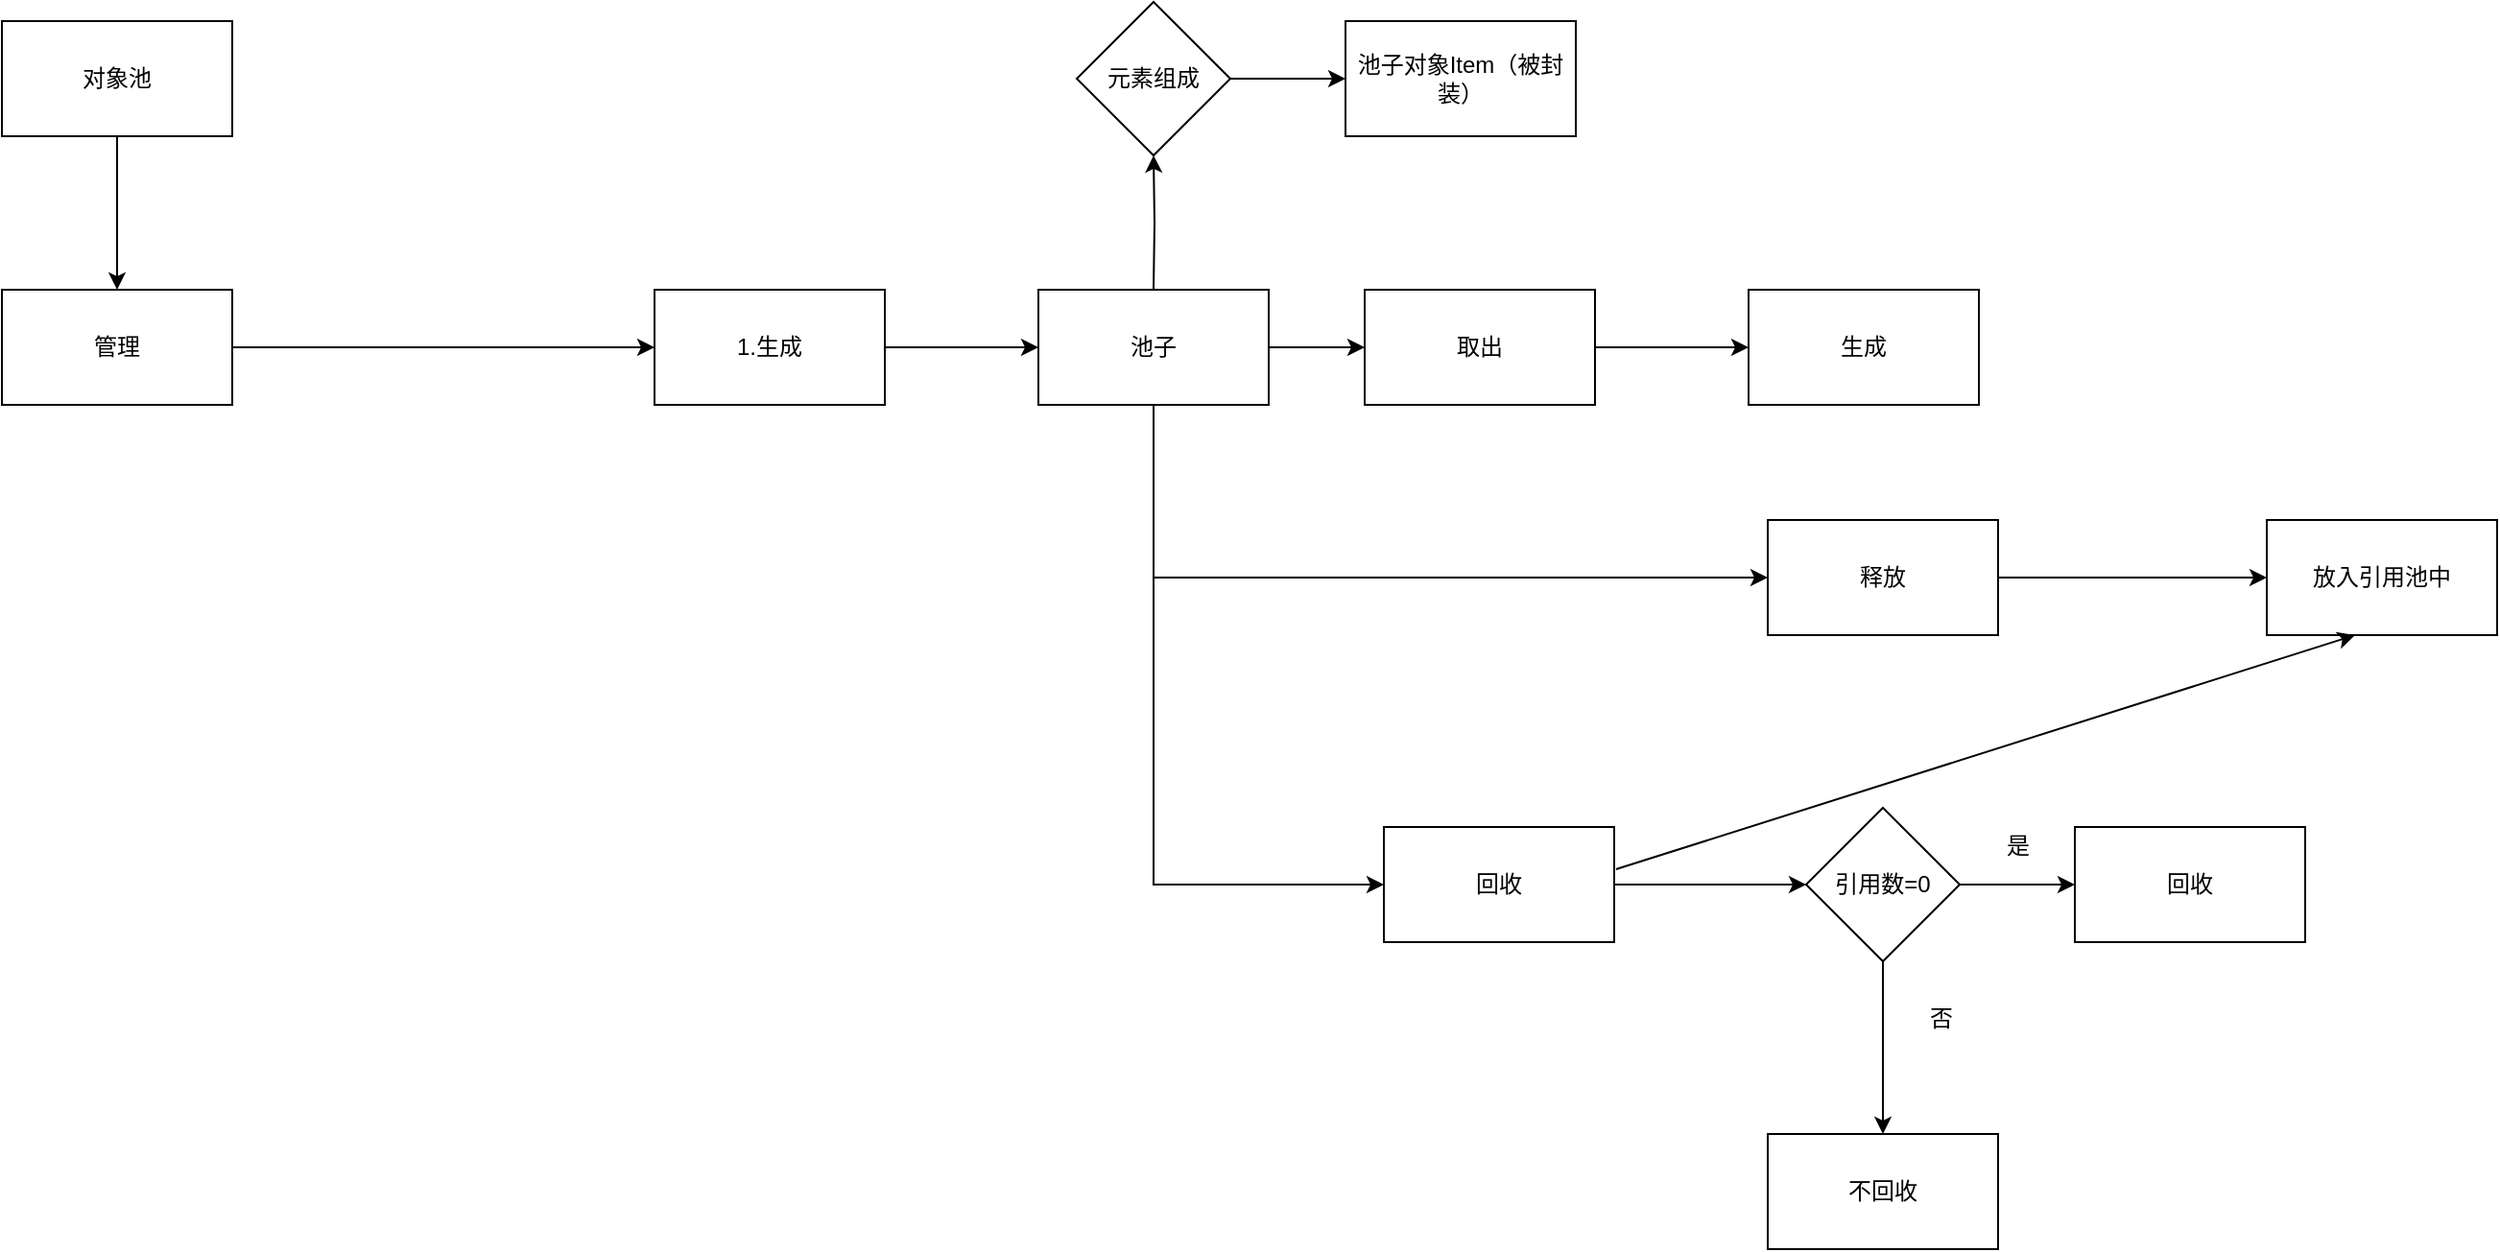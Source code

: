 <mxfile version="19.0.3" type="github">
  <diagram id="ZGKUrq4hD0NuAZbzeU3i" name="Page-1">
    <mxGraphModel dx="1422" dy="794" grid="1" gridSize="10" guides="1" tooltips="1" connect="1" arrows="1" fold="1" page="1" pageScale="1" pageWidth="827" pageHeight="1169" math="0" shadow="0">
      <root>
        <mxCell id="0" />
        <mxCell id="1" parent="0" />
        <mxCell id="8ifyzaVZ6uN9mZMzue3X-3" value="" style="edgeStyle=orthogonalEdgeStyle;rounded=0;orthogonalLoop=1;jettySize=auto;html=1;" edge="1" parent="1" source="8ifyzaVZ6uN9mZMzue3X-1" target="8ifyzaVZ6uN9mZMzue3X-2">
          <mxGeometry relative="1" as="geometry" />
        </mxCell>
        <mxCell id="8ifyzaVZ6uN9mZMzue3X-1" value="对象池" style="rounded=0;whiteSpace=wrap;html=1;" vertex="1" parent="1">
          <mxGeometry x="290" y="200" width="120" height="60" as="geometry" />
        </mxCell>
        <mxCell id="8ifyzaVZ6uN9mZMzue3X-5" value="" style="edgeStyle=orthogonalEdgeStyle;rounded=0;orthogonalLoop=1;jettySize=auto;html=1;" edge="1" parent="1" source="8ifyzaVZ6uN9mZMzue3X-2" target="8ifyzaVZ6uN9mZMzue3X-4">
          <mxGeometry relative="1" as="geometry" />
        </mxCell>
        <mxCell id="8ifyzaVZ6uN9mZMzue3X-2" value="管理" style="rounded=0;whiteSpace=wrap;html=1;" vertex="1" parent="1">
          <mxGeometry x="290" y="340" width="120" height="60" as="geometry" />
        </mxCell>
        <mxCell id="8ifyzaVZ6uN9mZMzue3X-27" value="" style="group" vertex="1" connectable="0" parent="1">
          <mxGeometry x="630" y="190" width="960" height="490" as="geometry" />
        </mxCell>
        <mxCell id="8ifyzaVZ6uN9mZMzue3X-7" value="" style="edgeStyle=orthogonalEdgeStyle;rounded=0;orthogonalLoop=1;jettySize=auto;html=1;" edge="1" parent="8ifyzaVZ6uN9mZMzue3X-27" target="8ifyzaVZ6uN9mZMzue3X-6">
          <mxGeometry relative="1" as="geometry">
            <mxPoint x="260" y="220" as="sourcePoint" />
            <Array as="points">
              <mxPoint x="260" y="460" />
            </Array>
          </mxGeometry>
        </mxCell>
        <mxCell id="8ifyzaVZ6uN9mZMzue3X-24" value="" style="edgeStyle=orthogonalEdgeStyle;rounded=0;orthogonalLoop=1;jettySize=auto;html=1;" edge="1" parent="8ifyzaVZ6uN9mZMzue3X-27" target="8ifyzaVZ6uN9mZMzue3X-23">
          <mxGeometry relative="1" as="geometry">
            <mxPoint x="260" y="150" as="sourcePoint" />
          </mxGeometry>
        </mxCell>
        <mxCell id="8ifyzaVZ6uN9mZMzue3X-4" value="1.生成" style="whiteSpace=wrap;html=1;rounded=0;" vertex="1" parent="8ifyzaVZ6uN9mZMzue3X-27">
          <mxGeometry y="150" width="120" height="60" as="geometry" />
        </mxCell>
        <mxCell id="8ifyzaVZ6uN9mZMzue3X-6" value="回收" style="whiteSpace=wrap;html=1;rounded=0;" vertex="1" parent="8ifyzaVZ6uN9mZMzue3X-27">
          <mxGeometry x="380" y="430" width="120" height="60" as="geometry" />
        </mxCell>
        <mxCell id="8ifyzaVZ6uN9mZMzue3X-8" value="释放" style="whiteSpace=wrap;html=1;rounded=0;" vertex="1" parent="8ifyzaVZ6uN9mZMzue3X-27">
          <mxGeometry x="580" y="270" width="120" height="60" as="geometry" />
        </mxCell>
        <mxCell id="8ifyzaVZ6uN9mZMzue3X-10" value="放入引用池中" style="whiteSpace=wrap;html=1;rounded=0;" vertex="1" parent="8ifyzaVZ6uN9mZMzue3X-27">
          <mxGeometry x="840" y="270" width="120" height="60" as="geometry" />
        </mxCell>
        <mxCell id="8ifyzaVZ6uN9mZMzue3X-11" value="" style="edgeStyle=orthogonalEdgeStyle;rounded=0;orthogonalLoop=1;jettySize=auto;html=1;" edge="1" parent="8ifyzaVZ6uN9mZMzue3X-27" source="8ifyzaVZ6uN9mZMzue3X-8" target="8ifyzaVZ6uN9mZMzue3X-10">
          <mxGeometry relative="1" as="geometry" />
        </mxCell>
        <mxCell id="8ifyzaVZ6uN9mZMzue3X-12" value="池子" style="whiteSpace=wrap;html=1;rounded=0;" vertex="1" parent="8ifyzaVZ6uN9mZMzue3X-27">
          <mxGeometry x="200" y="150" width="120" height="60" as="geometry" />
        </mxCell>
        <mxCell id="8ifyzaVZ6uN9mZMzue3X-13" value="" style="edgeStyle=orthogonalEdgeStyle;rounded=0;orthogonalLoop=1;jettySize=auto;html=1;" edge="1" parent="8ifyzaVZ6uN9mZMzue3X-27" source="8ifyzaVZ6uN9mZMzue3X-4" target="8ifyzaVZ6uN9mZMzue3X-12">
          <mxGeometry relative="1" as="geometry" />
        </mxCell>
        <mxCell id="8ifyzaVZ6uN9mZMzue3X-9" value="" style="edgeStyle=orthogonalEdgeStyle;rounded=0;orthogonalLoop=1;jettySize=auto;html=1;exitX=0.5;exitY=1;exitDx=0;exitDy=0;" edge="1" parent="8ifyzaVZ6uN9mZMzue3X-27" source="8ifyzaVZ6uN9mZMzue3X-12" target="8ifyzaVZ6uN9mZMzue3X-8">
          <mxGeometry relative="1" as="geometry">
            <mxPoint x="260" y="300" as="sourcePoint" />
            <Array as="points">
              <mxPoint x="260" y="300" />
            </Array>
          </mxGeometry>
        </mxCell>
        <mxCell id="8ifyzaVZ6uN9mZMzue3X-14" value="取出" style="whiteSpace=wrap;html=1;rounded=0;" vertex="1" parent="8ifyzaVZ6uN9mZMzue3X-27">
          <mxGeometry x="370" y="150" width="120" height="60" as="geometry" />
        </mxCell>
        <mxCell id="8ifyzaVZ6uN9mZMzue3X-15" value="" style="edgeStyle=orthogonalEdgeStyle;rounded=0;orthogonalLoop=1;jettySize=auto;html=1;" edge="1" parent="8ifyzaVZ6uN9mZMzue3X-27" source="8ifyzaVZ6uN9mZMzue3X-12" target="8ifyzaVZ6uN9mZMzue3X-14">
          <mxGeometry relative="1" as="geometry" />
        </mxCell>
        <mxCell id="8ifyzaVZ6uN9mZMzue3X-16" value="生成" style="whiteSpace=wrap;html=1;rounded=0;" vertex="1" parent="8ifyzaVZ6uN9mZMzue3X-27">
          <mxGeometry x="570" y="150" width="120" height="60" as="geometry" />
        </mxCell>
        <mxCell id="8ifyzaVZ6uN9mZMzue3X-20" value="" style="endArrow=classic;html=1;rounded=0;exitX=1.008;exitY=0.367;exitDx=0;exitDy=0;exitPerimeter=0;entryX=0.383;entryY=1;entryDx=0;entryDy=0;entryPerimeter=0;" edge="1" parent="8ifyzaVZ6uN9mZMzue3X-27" source="8ifyzaVZ6uN9mZMzue3X-6" target="8ifyzaVZ6uN9mZMzue3X-10">
          <mxGeometry width="50" height="50" relative="1" as="geometry">
            <mxPoint x="340" y="350" as="sourcePoint" />
            <mxPoint x="390" y="300" as="targetPoint" />
          </mxGeometry>
        </mxCell>
        <mxCell id="8ifyzaVZ6uN9mZMzue3X-23" value="元素组成" style="rhombus;whiteSpace=wrap;html=1;rounded=0;" vertex="1" parent="8ifyzaVZ6uN9mZMzue3X-27">
          <mxGeometry x="220" width="80" height="80" as="geometry" />
        </mxCell>
        <mxCell id="8ifyzaVZ6uN9mZMzue3X-25" value="池子对象Item（被封装）" style="whiteSpace=wrap;html=1;rounded=0;" vertex="1" parent="8ifyzaVZ6uN9mZMzue3X-27">
          <mxGeometry x="360" y="10" width="120" height="60" as="geometry" />
        </mxCell>
        <mxCell id="8ifyzaVZ6uN9mZMzue3X-26" value="" style="edgeStyle=orthogonalEdgeStyle;rounded=0;orthogonalLoop=1;jettySize=auto;html=1;" edge="1" parent="8ifyzaVZ6uN9mZMzue3X-27" source="8ifyzaVZ6uN9mZMzue3X-23" target="8ifyzaVZ6uN9mZMzue3X-25">
          <mxGeometry relative="1" as="geometry" />
        </mxCell>
        <mxCell id="8ifyzaVZ6uN9mZMzue3X-28" value="" style="endArrow=classic;html=1;rounded=0;entryX=0;entryY=0.5;entryDx=0;entryDy=0;" edge="1" parent="8ifyzaVZ6uN9mZMzue3X-27" target="8ifyzaVZ6uN9mZMzue3X-16">
          <mxGeometry width="50" height="50" relative="1" as="geometry">
            <mxPoint x="490" y="180" as="sourcePoint" />
            <mxPoint x="540" y="140" as="targetPoint" />
            <Array as="points">
              <mxPoint x="520" y="180" />
            </Array>
          </mxGeometry>
        </mxCell>
        <mxCell id="8ifyzaVZ6uN9mZMzue3X-32" value="" style="edgeStyle=orthogonalEdgeStyle;rounded=0;orthogonalLoop=1;jettySize=auto;html=1;" edge="1" parent="1" source="8ifyzaVZ6uN9mZMzue3X-29" target="8ifyzaVZ6uN9mZMzue3X-31">
          <mxGeometry relative="1" as="geometry" />
        </mxCell>
        <mxCell id="8ifyzaVZ6uN9mZMzue3X-34" value="" style="edgeStyle=orthogonalEdgeStyle;rounded=0;orthogonalLoop=1;jettySize=auto;html=1;" edge="1" parent="1" source="8ifyzaVZ6uN9mZMzue3X-29" target="8ifyzaVZ6uN9mZMzue3X-33">
          <mxGeometry relative="1" as="geometry" />
        </mxCell>
        <mxCell id="8ifyzaVZ6uN9mZMzue3X-29" value="引用数=0" style="rhombus;whiteSpace=wrap;html=1;rounded=0;" vertex="1" parent="1">
          <mxGeometry x="1230" y="610" width="80" height="80" as="geometry" />
        </mxCell>
        <mxCell id="8ifyzaVZ6uN9mZMzue3X-30" value="" style="edgeStyle=orthogonalEdgeStyle;rounded=0;orthogonalLoop=1;jettySize=auto;html=1;" edge="1" parent="1" source="8ifyzaVZ6uN9mZMzue3X-6" target="8ifyzaVZ6uN9mZMzue3X-29">
          <mxGeometry relative="1" as="geometry" />
        </mxCell>
        <mxCell id="8ifyzaVZ6uN9mZMzue3X-31" value="回收" style="whiteSpace=wrap;html=1;rounded=0;" vertex="1" parent="1">
          <mxGeometry x="1370" y="620" width="120" height="60" as="geometry" />
        </mxCell>
        <mxCell id="8ifyzaVZ6uN9mZMzue3X-33" value="不回收" style="whiteSpace=wrap;html=1;rounded=0;" vertex="1" parent="1">
          <mxGeometry x="1210" y="780" width="120" height="60" as="geometry" />
        </mxCell>
        <mxCell id="8ifyzaVZ6uN9mZMzue3X-39" value="是" style="text;html=1;align=center;verticalAlign=middle;resizable=0;points=[];autosize=1;strokeColor=none;fillColor=none;" vertex="1" parent="1">
          <mxGeometry x="1325" y="620" width="30" height="20" as="geometry" />
        </mxCell>
        <mxCell id="8ifyzaVZ6uN9mZMzue3X-40" value="否" style="text;html=1;align=center;verticalAlign=middle;resizable=0;points=[];autosize=1;strokeColor=none;fillColor=none;" vertex="1" parent="1">
          <mxGeometry x="1285" y="710" width="30" height="20" as="geometry" />
        </mxCell>
      </root>
    </mxGraphModel>
  </diagram>
</mxfile>
